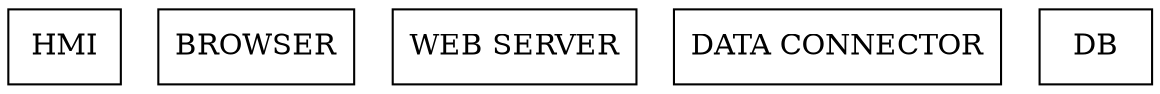 digraph Component {

  node [shape=record];

  nd_1 [label = "HMI"];
  nd_2 [label = "BROWSER"];

  nd_4 [label = "WEB SERVER"];
  nd_5 [label = "DATA CONNECTOR"];
  nd_6 [label = "DB"];

  subgraph server {
    label = "SERVER";
    {rank=same nd_4 nd_5 nd_6}
  }

  subgraph client {
    label = "CLIENT";
    subgraph browser {
      label = "BROWSER";
      nd_2;
    }
  }
}
